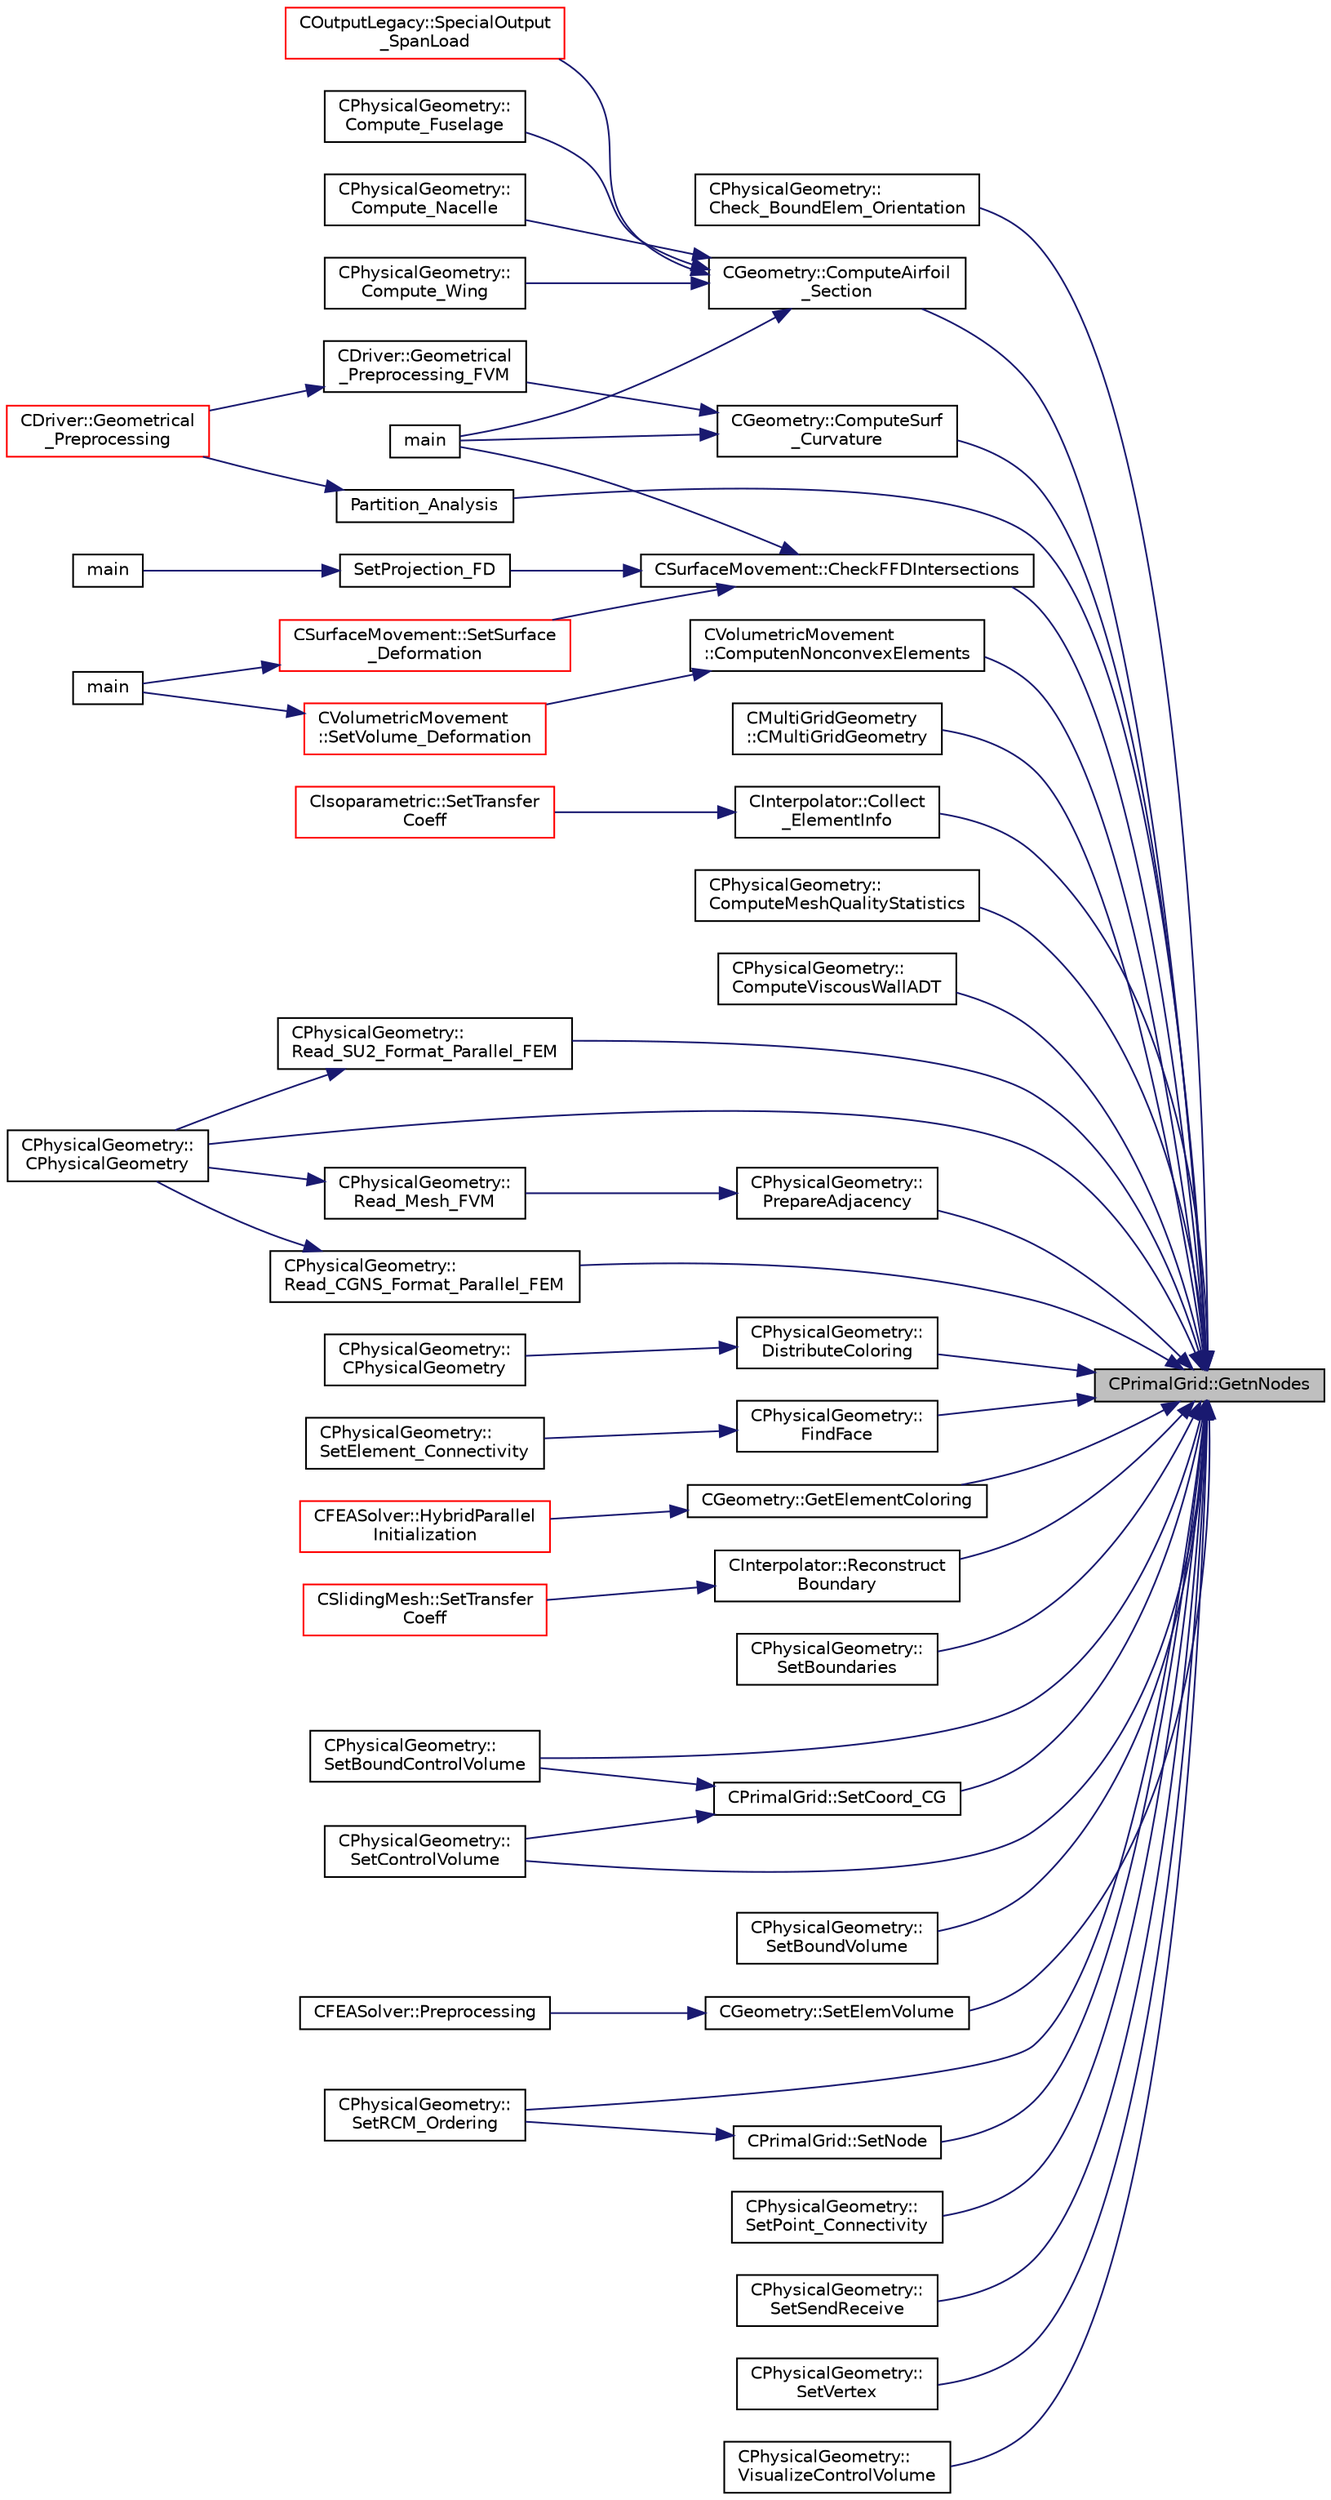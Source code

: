 digraph "CPrimalGrid::GetnNodes"
{
 // LATEX_PDF_SIZE
  edge [fontname="Helvetica",fontsize="10",labelfontname="Helvetica",labelfontsize="10"];
  node [fontname="Helvetica",fontsize="10",shape=record];
  rankdir="RL";
  Node1 [label="CPrimalGrid::GetnNodes",height=0.2,width=0.4,color="black", fillcolor="grey75", style="filled", fontcolor="black",tooltip="Get number of nodes of the element."];
  Node1 -> Node2 [dir="back",color="midnightblue",fontsize="10",style="solid",fontname="Helvetica"];
  Node2 [label="CPhysicalGeometry::\lCheck_BoundElem_Orientation",height=0.2,width=0.4,color="black", fillcolor="white", style="filled",URL="$classCPhysicalGeometry.html#a9d362c5d1caf1ed6ca75770185464873",tooltip="Check the volume element orientation."];
  Node1 -> Node3 [dir="back",color="midnightblue",fontsize="10",style="solid",fontname="Helvetica"];
  Node3 [label="CSurfaceMovement::CheckFFDIntersections",height=0.2,width=0.4,color="black", fillcolor="white", style="filled",URL="$classCSurfaceMovement.html#a55d4d6d2c26f414b4c21e915062684f4",tooltip="Check the intersections of the FFD with the surface."];
  Node3 -> Node4 [dir="back",color="midnightblue",fontsize="10",style="solid",fontname="Helvetica"];
  Node4 [label="main",height=0.2,width=0.4,color="black", fillcolor="white", style="filled",URL="$SU2__GEO_8cpp.html#a0ddf1224851353fc92bfbff6f499fa97",tooltip=" "];
  Node3 -> Node5 [dir="back",color="midnightblue",fontsize="10",style="solid",fontname="Helvetica"];
  Node5 [label="SetProjection_FD",height=0.2,width=0.4,color="black", fillcolor="white", style="filled",URL="$SU2__DOT_8cpp.html#a5c5163a755085e03f1dfa23aeb7e21f2",tooltip="Projection of the surface sensitivity using finite differences (FD)."];
  Node5 -> Node6 [dir="back",color="midnightblue",fontsize="10",style="solid",fontname="Helvetica"];
  Node6 [label="main",height=0.2,width=0.4,color="black", fillcolor="white", style="filled",URL="$SU2__DOT_8cpp.html#a0ddf1224851353fc92bfbff6f499fa97",tooltip=" "];
  Node3 -> Node7 [dir="back",color="midnightblue",fontsize="10",style="solid",fontname="Helvetica"];
  Node7 [label="CSurfaceMovement::SetSurface\l_Deformation",height=0.2,width=0.4,color="red", fillcolor="white", style="filled",URL="$classCSurfaceMovement.html#af8da279141f7e64121f3d15019fee45e",tooltip="Set the surface/boundary deformation."];
  Node7 -> Node8 [dir="back",color="midnightblue",fontsize="10",style="solid",fontname="Helvetica"];
  Node8 [label="main",height=0.2,width=0.4,color="black", fillcolor="white", style="filled",URL="$SU2__DEF_8cpp.html#a0ddf1224851353fc92bfbff6f499fa97",tooltip=" "];
  Node1 -> Node13 [dir="back",color="midnightblue",fontsize="10",style="solid",fontname="Helvetica"];
  Node13 [label="CMultiGridGeometry\l::CMultiGridGeometry",height=0.2,width=0.4,color="black", fillcolor="white", style="filled",URL="$classCMultiGridGeometry.html#a59a712b6935d3057542cc1481e44c1c3",tooltip="Constructor of the class."];
  Node1 -> Node14 [dir="back",color="midnightblue",fontsize="10",style="solid",fontname="Helvetica"];
  Node14 [label="CInterpolator::Collect\l_ElementInfo",height=0.2,width=0.4,color="black", fillcolor="white", style="filled",URL="$classCInterpolator.html#a4819e25dda8cd39779103d2355dacf2d",tooltip="Collect all donor elements in an interface pair."];
  Node14 -> Node15 [dir="back",color="midnightblue",fontsize="10",style="solid",fontname="Helvetica"];
  Node15 [label="CIsoparametric::SetTransfer\lCoeff",height=0.2,width=0.4,color="red", fillcolor="white", style="filled",URL="$classCIsoparametric.html#a49aa2bab50cc3150fd09d95710bfbf05",tooltip="Set up transfer matrix defining relation between two meshes."];
  Node1 -> Node17 [dir="back",color="midnightblue",fontsize="10",style="solid",fontname="Helvetica"];
  Node17 [label="CGeometry::ComputeAirfoil\l_Section",height=0.2,width=0.4,color="black", fillcolor="white", style="filled",URL="$classCGeometry.html#a89153b5d029a8e95b8e1546605e3a001",tooltip="A virtual member."];
  Node17 -> Node18 [dir="back",color="midnightblue",fontsize="10",style="solid",fontname="Helvetica"];
  Node18 [label="CPhysicalGeometry::\lCompute_Fuselage",height=0.2,width=0.4,color="black", fillcolor="white", style="filled",URL="$classCPhysicalGeometry.html#a4f0167afbef6c7a7a57bbe03836bb272",tooltip="Evaluate geometrical parameters of a wing."];
  Node17 -> Node19 [dir="back",color="midnightblue",fontsize="10",style="solid",fontname="Helvetica"];
  Node19 [label="CPhysicalGeometry::\lCompute_Nacelle",height=0.2,width=0.4,color="black", fillcolor="white", style="filled",URL="$classCPhysicalGeometry.html#a69b97925c1895172c5f3eb05fc14685b",tooltip="Evaluate geometrical parameters of a wing."];
  Node17 -> Node20 [dir="back",color="midnightblue",fontsize="10",style="solid",fontname="Helvetica"];
  Node20 [label="CPhysicalGeometry::\lCompute_Wing",height=0.2,width=0.4,color="black", fillcolor="white", style="filled",URL="$classCPhysicalGeometry.html#a418d3f859009db11d95286e8d1968ef1",tooltip="Evaluate geometrical parameters of a wing."];
  Node17 -> Node4 [dir="back",color="midnightblue",fontsize="10",style="solid",fontname="Helvetica"];
  Node17 -> Node21 [dir="back",color="midnightblue",fontsize="10",style="solid",fontname="Helvetica"];
  Node21 [label="COutputLegacy::SpecialOutput\l_SpanLoad",height=0.2,width=0.4,color="red", fillcolor="white", style="filled",URL="$classCOutputLegacy.html#aa23c32426851597ef86dce3bd62799a2",tooltip="Writes forces at different sections."];
  Node1 -> Node25 [dir="back",color="midnightblue",fontsize="10",style="solid",fontname="Helvetica"];
  Node25 [label="CPhysicalGeometry::\lComputeMeshQualityStatistics",height=0.2,width=0.4,color="black", fillcolor="white", style="filled",URL="$classCPhysicalGeometry.html#a7cb41549dc077f561b34e1595847a3c0",tooltip="Compute 3 grid quality metrics: orthogonality angle, dual cell aspect ratio, and dual cell volume rat..."];
  Node1 -> Node26 [dir="back",color="midnightblue",fontsize="10",style="solid",fontname="Helvetica"];
  Node26 [label="CVolumetricMovement\l::ComputenNonconvexElements",height=0.2,width=0.4,color="black", fillcolor="white", style="filled",URL="$classCVolumetricMovement.html#ab80270f600d944501508237568a163bb",tooltip="Compute amount of nonconvex elements."];
  Node26 -> Node27 [dir="back",color="midnightblue",fontsize="10",style="solid",fontname="Helvetica"];
  Node27 [label="CVolumetricMovement\l::SetVolume_Deformation",height=0.2,width=0.4,color="red", fillcolor="white", style="filled",URL="$classCVolumetricMovement.html#a96c9dadafe051a2479ef4ec4b51adb04",tooltip="Grid deformation using the spring analogy method."];
  Node27 -> Node8 [dir="back",color="midnightblue",fontsize="10",style="solid",fontname="Helvetica"];
  Node1 -> Node51 [dir="back",color="midnightblue",fontsize="10",style="solid",fontname="Helvetica"];
  Node51 [label="CGeometry::ComputeSurf\l_Curvature",height=0.2,width=0.4,color="black", fillcolor="white", style="filled",URL="$classCGeometry.html#a260ac40c011a30a0fb55a4cc45eaf88e",tooltip="Find and store all vertices on a sharp corner in the geometry."];
  Node51 -> Node52 [dir="back",color="midnightblue",fontsize="10",style="solid",fontname="Helvetica"];
  Node52 [label="CDriver::Geometrical\l_Preprocessing_FVM",height=0.2,width=0.4,color="black", fillcolor="white", style="filled",URL="$classCDriver.html#a2007d2233a2d935a90140499ec4822a4",tooltip="Geometrical_Preprocessing_FVM."];
  Node52 -> Node53 [dir="back",color="midnightblue",fontsize="10",style="solid",fontname="Helvetica"];
  Node53 [label="CDriver::Geometrical\l_Preprocessing",height=0.2,width=0.4,color="red", fillcolor="white", style="filled",URL="$classCDriver.html#ad3d55fa299acdb779a7772bcee249004",tooltip="Construction of the edge-based data structure and the multigrid structure."];
  Node51 -> Node4 [dir="back",color="midnightblue",fontsize="10",style="solid",fontname="Helvetica"];
  Node1 -> Node54 [dir="back",color="midnightblue",fontsize="10",style="solid",fontname="Helvetica"];
  Node54 [label="CPhysicalGeometry::\lComputeViscousWallADT",height=0.2,width=0.4,color="black", fillcolor="white", style="filled",URL="$classCPhysicalGeometry.html#a094f8d84ffaf5316c4408db58d36aad4",tooltip="Compute an ADT including the coordinates of all viscous markers."];
  Node1 -> Node55 [dir="back",color="midnightblue",fontsize="10",style="solid",fontname="Helvetica"];
  Node55 [label="CPhysicalGeometry::\lCPhysicalGeometry",height=0.2,width=0.4,color="black", fillcolor="white", style="filled",URL="$classCPhysicalGeometry.html#a075a737b341a64de5463ddd41096692e",tooltip="Reads the geometry of the grid and adjust the boundary conditions with the configuration file."];
  Node1 -> Node56 [dir="back",color="midnightblue",fontsize="10",style="solid",fontname="Helvetica"];
  Node56 [label="CPhysicalGeometry::\lDistributeColoring",height=0.2,width=0.4,color="black", fillcolor="white", style="filled",URL="$classCPhysicalGeometry.html#ae378288dab74085ca549a652369a6f76",tooltip="Distributes the coloring from ParMETIS so that each rank has complete information about the local gri..."];
  Node56 -> Node57 [dir="back",color="midnightblue",fontsize="10",style="solid",fontname="Helvetica"];
  Node57 [label="CPhysicalGeometry::\lCPhysicalGeometry",height=0.2,width=0.4,color="black", fillcolor="white", style="filled",URL="$classCPhysicalGeometry.html#addad3f466423ba9243a396763d442f9a",tooltip="Accepts a geometry container holding a linearly partitioned grid with coloring performed by ParMETIS,..."];
  Node1 -> Node58 [dir="back",color="midnightblue",fontsize="10",style="solid",fontname="Helvetica"];
  Node58 [label="CPhysicalGeometry::\lFindFace",height=0.2,width=0.4,color="black", fillcolor="white", style="filled",URL="$classCPhysicalGeometry.html#a3fbeb35875c64e226e3b3086a2e546c2",tooltip="Find repeated nodes between two elements to identify the common face."];
  Node58 -> Node59 [dir="back",color="midnightblue",fontsize="10",style="solid",fontname="Helvetica"];
  Node59 [label="CPhysicalGeometry::\lSetElement_Connectivity",height=0.2,width=0.4,color="black", fillcolor="white", style="filled",URL="$classCPhysicalGeometry.html#a61a681297c7b37d94f6a6b6d0d6d2745",tooltip="Set elements which surround an element."];
  Node1 -> Node60 [dir="back",color="midnightblue",fontsize="10",style="solid",fontname="Helvetica"];
  Node60 [label="CGeometry::GetElementColoring",height=0.2,width=0.4,color="black", fillcolor="white", style="filled",URL="$classCGeometry.html#a0958106e0ba545db5ff7fdcf7a8583ba",tooltip="Get the element coloring."];
  Node60 -> Node61 [dir="back",color="midnightblue",fontsize="10",style="solid",fontname="Helvetica"];
  Node61 [label="CFEASolver::HybridParallel\lInitialization",height=0.2,width=0.4,color="red", fillcolor="white", style="filled",URL="$classCFEASolver.html#abcef9eb21dd43cbf8598bdfea0f9fef8",tooltip="Actions required to initialize the supporting variables for hybrid parallel execution."];
  Node1 -> Node64 [dir="back",color="midnightblue",fontsize="10",style="solid",fontname="Helvetica"];
  Node64 [label="Partition_Analysis",height=0.2,width=0.4,color="black", fillcolor="white", style="filled",URL="$definition__structure_8cpp.html#a30aa1f3af065c88dc4b96e8227c687b1",tooltip="Performs an analysis of the mesh partitions for distributed memory calculations."];
  Node64 -> Node53 [dir="back",color="midnightblue",fontsize="10",style="solid",fontname="Helvetica"];
  Node1 -> Node65 [dir="back",color="midnightblue",fontsize="10",style="solid",fontname="Helvetica"];
  Node65 [label="CPhysicalGeometry::\lPrepareAdjacency",height=0.2,width=0.4,color="black", fillcolor="white", style="filled",URL="$classCPhysicalGeometry.html#add2602b741adf76bd26950faa9d11dea",tooltip="Prepares the grid point adjacency based on a linearly partitioned mesh object needed by ParMETIS for ..."];
  Node65 -> Node66 [dir="back",color="midnightblue",fontsize="10",style="solid",fontname="Helvetica"];
  Node66 [label="CPhysicalGeometry::\lRead_Mesh_FVM",height=0.2,width=0.4,color="black", fillcolor="white", style="filled",URL="$classCPhysicalGeometry.html#ad4096218a43c6a5ec4c56576c0c30e5b",tooltip="Reads the geometry of the grid and adjust the boundary conditions with the configuration file in para..."];
  Node66 -> Node55 [dir="back",color="midnightblue",fontsize="10",style="solid",fontname="Helvetica"];
  Node1 -> Node67 [dir="back",color="midnightblue",fontsize="10",style="solid",fontname="Helvetica"];
  Node67 [label="CPhysicalGeometry::\lRead_CGNS_Format_Parallel_FEM",height=0.2,width=0.4,color="black", fillcolor="white", style="filled",URL="$classCPhysicalGeometry.html#a5fa5c4805d03646f8bfbf8622265f958",tooltip="Reads for the FEM solver the geometry of the grid and adjust the boundary conditions with the configu..."];
  Node67 -> Node55 [dir="back",color="midnightblue",fontsize="10",style="solid",fontname="Helvetica"];
  Node1 -> Node68 [dir="back",color="midnightblue",fontsize="10",style="solid",fontname="Helvetica"];
  Node68 [label="CPhysicalGeometry::\lRead_SU2_Format_Parallel_FEM",height=0.2,width=0.4,color="black", fillcolor="white", style="filled",URL="$classCPhysicalGeometry.html#a8fb5c62d5c61dd689ea5d51d4f174831",tooltip="Reads for the FEM solver the geometry of the grid and adjust the boundary conditions with the configu..."];
  Node68 -> Node55 [dir="back",color="midnightblue",fontsize="10",style="solid",fontname="Helvetica"];
  Node1 -> Node69 [dir="back",color="midnightblue",fontsize="10",style="solid",fontname="Helvetica"];
  Node69 [label="CInterpolator::Reconstruct\lBoundary",height=0.2,width=0.4,color="black", fillcolor="white", style="filled",URL="$classCInterpolator.html#a0e540fa087c1e38014304821955de9e3",tooltip="Reconstruct the boundary connectivity from parallel partitioning and broadcasts it to all threads."];
  Node69 -> Node70 [dir="back",color="midnightblue",fontsize="10",style="solid",fontname="Helvetica"];
  Node70 [label="CSlidingMesh::SetTransfer\lCoeff",height=0.2,width=0.4,color="red", fillcolor="white", style="filled",URL="$classCSlidingMesh.html#aec570f613665a8457a9f092e62ac62de",tooltip="Set up transfer matrix defining relation between two meshes."];
  Node1 -> Node72 [dir="back",color="midnightblue",fontsize="10",style="solid",fontname="Helvetica"];
  Node72 [label="CPhysicalGeometry::\lSetBoundaries",height=0.2,width=0.4,color="black", fillcolor="white", style="filled",URL="$classCPhysicalGeometry.html#a1932ad72c420cb68fc9e0c13ae77d695",tooltip="Set the send receive boundaries of the grid."];
  Node1 -> Node73 [dir="back",color="midnightblue",fontsize="10",style="solid",fontname="Helvetica"];
  Node73 [label="CPhysicalGeometry::\lSetBoundControlVolume",height=0.2,width=0.4,color="black", fillcolor="white", style="filled",URL="$classCPhysicalGeometry.html#a6767e6f3fec7bdb037a3add63e93395d",tooltip="Set boundary vertex structure of the control volume."];
  Node1 -> Node74 [dir="back",color="midnightblue",fontsize="10",style="solid",fontname="Helvetica"];
  Node74 [label="CPhysicalGeometry::\lSetBoundVolume",height=0.2,width=0.4,color="black", fillcolor="white", style="filled",URL="$classCPhysicalGeometry.html#af4476da662ee1160781bb00d9b0f50c8",tooltip="Set the volume element associated to each boundary element."];
  Node1 -> Node75 [dir="back",color="midnightblue",fontsize="10",style="solid",fontname="Helvetica"];
  Node75 [label="CPhysicalGeometry::\lSetControlVolume",height=0.2,width=0.4,color="black", fillcolor="white", style="filled",URL="$classCPhysicalGeometry.html#a0111aae7c2041c5c58b183bd337cdee6",tooltip="Set the edge structure of the control volume."];
  Node1 -> Node76 [dir="back",color="midnightblue",fontsize="10",style="solid",fontname="Helvetica"];
  Node76 [label="CPrimalGrid::SetCoord_CG",height=0.2,width=0.4,color="black", fillcolor="white", style="filled",URL="$classCPrimalGrid.html#ac262f2b8d1298d3ccf67ac97d0f45c01",tooltip="Set the center of gravity of an element (including edges)."];
  Node76 -> Node73 [dir="back",color="midnightblue",fontsize="10",style="solid",fontname="Helvetica"];
  Node76 -> Node75 [dir="back",color="midnightblue",fontsize="10",style="solid",fontname="Helvetica"];
  Node1 -> Node77 [dir="back",color="midnightblue",fontsize="10",style="solid",fontname="Helvetica"];
  Node77 [label="CGeometry::SetElemVolume",height=0.2,width=0.4,color="black", fillcolor="white", style="filled",URL="$classCGeometry.html#a8c44e8bde0b43a10d8455c1844177aae",tooltip="Compute and store the volume of the primal elements."];
  Node77 -> Node78 [dir="back",color="midnightblue",fontsize="10",style="solid",fontname="Helvetica"];
  Node78 [label="CFEASolver::Preprocessing",height=0.2,width=0.4,color="black", fillcolor="white", style="filled",URL="$classCFEASolver.html#a353159e003821dae0668dcfe7281bd68",tooltip="Set residuals to zero."];
  Node1 -> Node79 [dir="back",color="midnightblue",fontsize="10",style="solid",fontname="Helvetica"];
  Node79 [label="CPrimalGrid::SetNode",height=0.2,width=0.4,color="black", fillcolor="white", style="filled",URL="$classCPrimalGrid.html#afd3aa862d9ad00ffd3869ab549b7e2fb",tooltip="Set the nodes shared by the primal grid element."];
  Node79 -> Node80 [dir="back",color="midnightblue",fontsize="10",style="solid",fontname="Helvetica"];
  Node80 [label="CPhysicalGeometry::\lSetRCM_Ordering",height=0.2,width=0.4,color="black", fillcolor="white", style="filled",URL="$classCPhysicalGeometry.html#a15b82329219f6927e581bb6c70edbc5a",tooltip="Set a renumbering using a Reverse Cuthill-McKee Algorithm."];
  Node1 -> Node81 [dir="back",color="midnightblue",fontsize="10",style="solid",fontname="Helvetica"];
  Node81 [label="CPhysicalGeometry::\lSetPoint_Connectivity",height=0.2,width=0.4,color="black", fillcolor="white", style="filled",URL="$classCPhysicalGeometry.html#ab0568a0b65f24202290007ca97e5e050",tooltip="Set points which surround a point."];
  Node1 -> Node80 [dir="back",color="midnightblue",fontsize="10",style="solid",fontname="Helvetica"];
  Node1 -> Node82 [dir="back",color="midnightblue",fontsize="10",style="solid",fontname="Helvetica"];
  Node82 [label="CPhysicalGeometry::\lSetSendReceive",height=0.2,width=0.4,color="black", fillcolor="white", style="filled",URL="$classCPhysicalGeometry.html#a67d5d5b19a373c449efdea16ea8e532e",tooltip="Set the send receive boundaries of the grid."];
  Node1 -> Node83 [dir="back",color="midnightblue",fontsize="10",style="solid",fontname="Helvetica"];
  Node83 [label="CPhysicalGeometry::\lSetVertex",height=0.2,width=0.4,color="black", fillcolor="white", style="filled",URL="$classCPhysicalGeometry.html#abdb0b15a9c59c8d618fde1f4ecce0446",tooltip="Set boundary vertex."];
  Node1 -> Node84 [dir="back",color="midnightblue",fontsize="10",style="solid",fontname="Helvetica"];
  Node84 [label="CPhysicalGeometry::\lVisualizeControlVolume",height=0.2,width=0.4,color="black", fillcolor="white", style="filled",URL="$classCPhysicalGeometry.html#a70c5b970b1349724f4d7d6e229058926",tooltip="Visualize the structure of the control volume(s)."];
}
